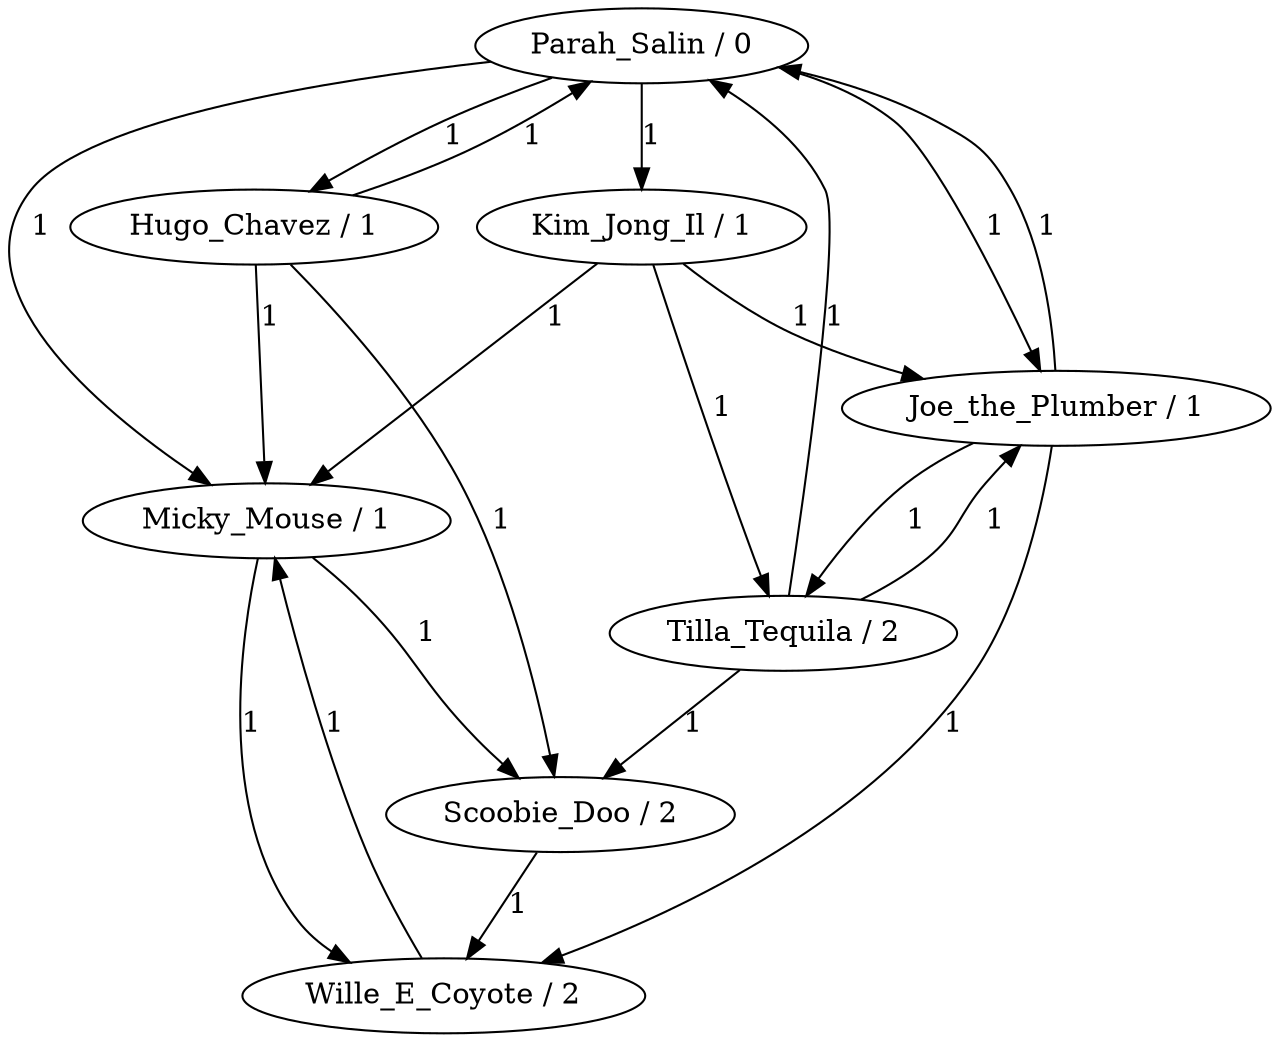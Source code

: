 digraph G {

Parah_Salin [label="Parah_Salin / 0"]
Micky_Mouse [label="Micky_Mouse / 1"]
Joe_the_Plumber [label="Joe_the_Plumber / 1"]
Wille_E_Coyote [label="Wille_E_Coyote / 2"]
Tilla_Tequila [label="Tilla_Tequila / 2"]
Kim_Jong_Il [label="Kim_Jong_Il / 1"]
Scoobie_Doo [label="Scoobie_Doo / 2"]
Hugo_Chavez [label="Hugo_Chavez / 1"]

Parah_Salin -> Joe_the_Plumber [ label = "1"]
Parah_Salin -> Micky_Mouse [ label = "1"]
Parah_Salin -> Kim_Jong_Il [ label = "1"]
Parah_Salin -> Hugo_Chavez [ label = "1"]
Micky_Mouse -> Wille_E_Coyote [ label = "1"]
Micky_Mouse -> Scoobie_Doo [ label = "1"]
Joe_the_Plumber -> Parah_Salin [ label = "1"]
Joe_the_Plumber -> Wille_E_Coyote [ label = "1"]
Joe_the_Plumber -> Tilla_Tequila [ label = "1"]
Wille_E_Coyote -> Micky_Mouse [ label = "1"]
Tilla_Tequila -> Parah_Salin [ label = "1"]
Tilla_Tequila -> Joe_the_Plumber [ label = "1"]
Tilla_Tequila -> Scoobie_Doo [ label = "1"]
Kim_Jong_Il -> Micky_Mouse [ label = "1"]
Kim_Jong_Il -> Tilla_Tequila [ label = "1"]
Kim_Jong_Il -> Joe_the_Plumber [ label = "1"]
Scoobie_Doo -> Wille_E_Coyote [ label = "1"]
Hugo_Chavez -> Parah_Salin [ label = "1"]
Hugo_Chavez -> Micky_Mouse [ label = "1"]
Hugo_Chavez -> Scoobie_Doo [ label = "1"]

}